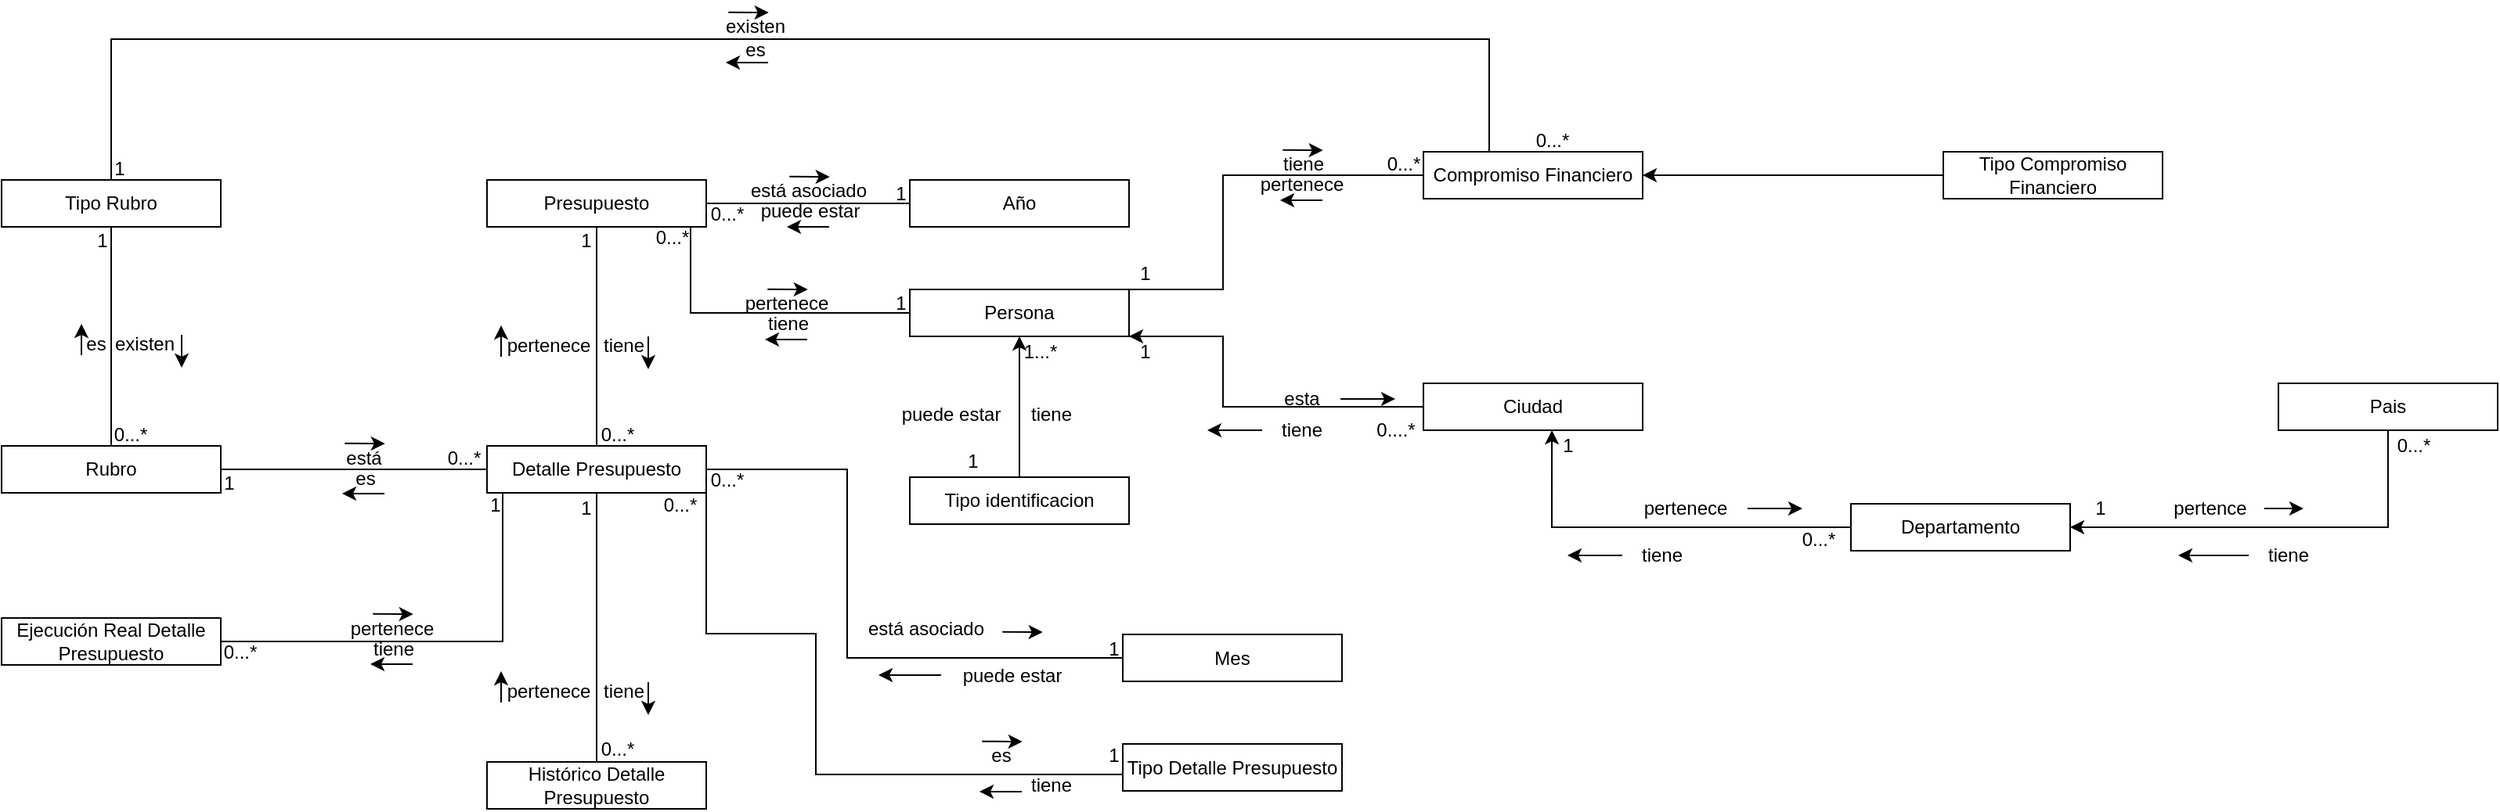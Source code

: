 <mxfile version="20.2.3" type="github">
  <diagram id="MNEVqM8WVslb68oxvZDy" name="Página-1">
    <mxGraphModel dx="827" dy="1621" grid="1" gridSize="10" guides="1" tooltips="1" connect="1" arrows="1" fold="1" page="1" pageScale="1" pageWidth="827" pageHeight="1169" math="0" shadow="0">
      <root>
        <mxCell id="0" />
        <mxCell id="1" parent="0" />
        <mxCell id="2lPSIoi1rSfMS32b6wZL-1" value="Tipo Rubro" style="rounded=0;whiteSpace=wrap;html=1;" parent="1" vertex="1">
          <mxGeometry x="60" y="40" width="140" height="30" as="geometry" />
        </mxCell>
        <mxCell id="2lPSIoi1rSfMS32b6wZL-4" style="edgeStyle=orthogonalEdgeStyle;rounded=0;orthogonalLoop=1;jettySize=auto;html=1;entryX=0.5;entryY=1;entryDx=0;entryDy=0;endArrow=none;endFill=0;" parent="1" source="2lPSIoi1rSfMS32b6wZL-2" target="2lPSIoi1rSfMS32b6wZL-1" edge="1">
          <mxGeometry relative="1" as="geometry" />
        </mxCell>
        <mxCell id="2lPSIoi1rSfMS32b6wZL-14" style="edgeStyle=orthogonalEdgeStyle;rounded=0;orthogonalLoop=1;jettySize=auto;html=1;entryX=0;entryY=0.5;entryDx=0;entryDy=0;endArrow=none;endFill=0;" parent="1" source="2lPSIoi1rSfMS32b6wZL-2" target="2lPSIoi1rSfMS32b6wZL-13" edge="1">
          <mxGeometry relative="1" as="geometry" />
        </mxCell>
        <mxCell id="2lPSIoi1rSfMS32b6wZL-2" value="Rubro" style="rounded=0;whiteSpace=wrap;html=1;" parent="1" vertex="1">
          <mxGeometry x="60" y="210" width="140" height="30" as="geometry" />
        </mxCell>
        <mxCell id="2lPSIoi1rSfMS32b6wZL-5" value="es" style="text;html=1;align=center;verticalAlign=middle;resizable=0;points=[];autosize=1;strokeColor=none;fillColor=none;" parent="1" vertex="1">
          <mxGeometry x="100" y="130" width="40" height="30" as="geometry" />
        </mxCell>
        <mxCell id="2lPSIoi1rSfMS32b6wZL-7" value="" style="endArrow=classic;html=1;rounded=0;" parent="1" edge="1">
          <mxGeometry width="50" height="50" relative="1" as="geometry">
            <mxPoint x="111" y="152" as="sourcePoint" />
            <mxPoint x="111" y="132" as="targetPoint" />
          </mxGeometry>
        </mxCell>
        <mxCell id="2lPSIoi1rSfMS32b6wZL-9" value="existen" style="text;html=1;align=center;verticalAlign=middle;resizable=0;points=[];autosize=1;strokeColor=none;fillColor=none;" parent="1" vertex="1">
          <mxGeometry x="121" y="130" width="60" height="30" as="geometry" />
        </mxCell>
        <mxCell id="2lPSIoi1rSfMS32b6wZL-10" value="" style="endArrow=classic;html=1;rounded=0;" parent="1" edge="1">
          <mxGeometry width="50" height="50" relative="1" as="geometry">
            <mxPoint x="175" y="139" as="sourcePoint" />
            <mxPoint x="175" y="160" as="targetPoint" />
          </mxGeometry>
        </mxCell>
        <mxCell id="2lPSIoi1rSfMS32b6wZL-11" value="1" style="text;html=1;align=center;verticalAlign=middle;resizable=0;points=[];autosize=1;strokeColor=none;fillColor=none;" parent="1" vertex="1">
          <mxGeometry x="109" y="64" width="30" height="30" as="geometry" />
        </mxCell>
        <mxCell id="2lPSIoi1rSfMS32b6wZL-12" value="0...*" style="text;html=1;align=center;verticalAlign=middle;resizable=0;points=[];autosize=1;strokeColor=none;fillColor=none;" parent="1" vertex="1">
          <mxGeometry x="122" y="188" width="40" height="30" as="geometry" />
        </mxCell>
        <mxCell id="2lPSIoi1rSfMS32b6wZL-16" style="edgeStyle=orthogonalEdgeStyle;rounded=0;orthogonalLoop=1;jettySize=auto;html=1;entryX=0.5;entryY=1;entryDx=0;entryDy=0;endArrow=none;endFill=0;" parent="1" source="2lPSIoi1rSfMS32b6wZL-13" target="2lPSIoi1rSfMS32b6wZL-15" edge="1">
          <mxGeometry relative="1" as="geometry" />
        </mxCell>
        <mxCell id="2lPSIoi1rSfMS32b6wZL-23" style="edgeStyle=orthogonalEdgeStyle;rounded=0;orthogonalLoop=1;jettySize=auto;html=1;entryX=0;entryY=0.5;entryDx=0;entryDy=0;endArrow=none;endFill=0;" parent="1" source="2lPSIoi1rSfMS32b6wZL-13" target="2lPSIoi1rSfMS32b6wZL-19" edge="1">
          <mxGeometry relative="1" as="geometry">
            <Array as="points">
              <mxPoint x="600" y="225" />
              <mxPoint x="600" y="346" />
            </Array>
          </mxGeometry>
        </mxCell>
        <mxCell id="2lPSIoi1rSfMS32b6wZL-24" style="edgeStyle=orthogonalEdgeStyle;rounded=0;orthogonalLoop=1;jettySize=auto;html=1;entryX=0;entryY=0.5;entryDx=0;entryDy=0;endArrow=none;endFill=0;" parent="1" source="2lPSIoi1rSfMS32b6wZL-13" target="2lPSIoi1rSfMS32b6wZL-20" edge="1">
          <mxGeometry relative="1" as="geometry">
            <Array as="points">
              <mxPoint x="510" y="330" />
              <mxPoint x="580" y="330" />
              <mxPoint x="580" y="420" />
              <mxPoint x="776" y="420" />
            </Array>
          </mxGeometry>
        </mxCell>
        <mxCell id="2lPSIoi1rSfMS32b6wZL-13" value="Detalle Presupuesto" style="rounded=0;whiteSpace=wrap;html=1;" parent="1" vertex="1">
          <mxGeometry x="370" y="210" width="140" height="30" as="geometry" />
        </mxCell>
        <mxCell id="2lPSIoi1rSfMS32b6wZL-21" style="edgeStyle=orthogonalEdgeStyle;rounded=0;orthogonalLoop=1;jettySize=auto;html=1;entryX=0;entryY=0.5;entryDx=0;entryDy=0;endArrow=none;endFill=0;" parent="1" source="2lPSIoi1rSfMS32b6wZL-15" target="2lPSIoi1rSfMS32b6wZL-17" edge="1">
          <mxGeometry relative="1" as="geometry" />
        </mxCell>
        <mxCell id="2lPSIoi1rSfMS32b6wZL-22" style="edgeStyle=orthogonalEdgeStyle;rounded=0;orthogonalLoop=1;jettySize=auto;html=1;entryX=0;entryY=0.5;entryDx=0;entryDy=0;endArrow=none;endFill=0;" parent="1" source="2lPSIoi1rSfMS32b6wZL-15" target="2lPSIoi1rSfMS32b6wZL-18" edge="1">
          <mxGeometry relative="1" as="geometry">
            <Array as="points">
              <mxPoint x="500" y="125" />
            </Array>
          </mxGeometry>
        </mxCell>
        <mxCell id="2lPSIoi1rSfMS32b6wZL-15" value="Presupuesto" style="rounded=0;whiteSpace=wrap;html=1;" parent="1" vertex="1">
          <mxGeometry x="370" y="40" width="140" height="30" as="geometry" />
        </mxCell>
        <mxCell id="2lPSIoi1rSfMS32b6wZL-17" value="Año" style="rounded=0;whiteSpace=wrap;html=1;" parent="1" vertex="1">
          <mxGeometry x="640" y="40" width="140" height="30" as="geometry" />
        </mxCell>
        <mxCell id="psqMIcBCDNhLzuuul9lC-12" style="edgeStyle=orthogonalEdgeStyle;rounded=0;orthogonalLoop=1;jettySize=auto;html=1;entryX=0;entryY=0.5;entryDx=0;entryDy=0;endArrow=none;endFill=0;startArrow=none;" parent="1" target="psqMIcBCDNhLzuuul9lC-9" edge="1">
          <mxGeometry relative="1" as="geometry">
            <mxPoint x="770" y="110" as="sourcePoint" />
            <Array as="points">
              <mxPoint x="840" y="110" />
              <mxPoint x="840" y="37" />
            </Array>
          </mxGeometry>
        </mxCell>
        <mxCell id="2lPSIoi1rSfMS32b6wZL-18" value="Persona" style="rounded=0;whiteSpace=wrap;html=1;" parent="1" vertex="1">
          <mxGeometry x="640" y="110" width="140" height="30" as="geometry" />
        </mxCell>
        <mxCell id="2lPSIoi1rSfMS32b6wZL-19" value="Mes" style="rounded=0;whiteSpace=wrap;html=1;" parent="1" vertex="1">
          <mxGeometry x="776" y="330.5" width="140" height="30" as="geometry" />
        </mxCell>
        <mxCell id="2lPSIoi1rSfMS32b6wZL-20" value="Tipo Detalle Presupuesto" style="rounded=0;whiteSpace=wrap;html=1;" parent="1" vertex="1">
          <mxGeometry x="776" y="400.5" width="140" height="30" as="geometry" />
        </mxCell>
        <mxCell id="2lPSIoi1rSfMS32b6wZL-26" style="edgeStyle=orthogonalEdgeStyle;rounded=0;orthogonalLoop=1;jettySize=auto;html=1;entryX=0.25;entryY=1;entryDx=0;entryDy=0;endArrow=none;endFill=0;" parent="1" source="2lPSIoi1rSfMS32b6wZL-25" target="2lPSIoi1rSfMS32b6wZL-13" edge="1">
          <mxGeometry relative="1" as="geometry">
            <Array as="points">
              <mxPoint x="380" y="335" />
              <mxPoint x="380" y="240" />
            </Array>
          </mxGeometry>
        </mxCell>
        <mxCell id="2lPSIoi1rSfMS32b6wZL-25" value="Ejecución Real Detalle Presupuesto" style="rounded=0;whiteSpace=wrap;html=1;" parent="1" vertex="1">
          <mxGeometry x="60" y="320" width="140" height="30" as="geometry" />
        </mxCell>
        <mxCell id="2lPSIoi1rSfMS32b6wZL-27" value="pertenece" style="text;html=1;align=center;verticalAlign=middle;resizable=0;points=[];autosize=1;strokeColor=none;fillColor=none;" parent="1" vertex="1">
          <mxGeometry x="369" y="131" width="80" height="30" as="geometry" />
        </mxCell>
        <mxCell id="2lPSIoi1rSfMS32b6wZL-28" value="" style="endArrow=classic;html=1;rounded=0;" parent="1" edge="1">
          <mxGeometry width="50" height="50" relative="1" as="geometry">
            <mxPoint x="379.0" y="153" as="sourcePoint" />
            <mxPoint x="379.0" y="133" as="targetPoint" />
          </mxGeometry>
        </mxCell>
        <mxCell id="2lPSIoi1rSfMS32b6wZL-29" value="tiene" style="text;html=1;align=center;verticalAlign=middle;resizable=0;points=[];autosize=1;strokeColor=none;fillColor=none;" parent="1" vertex="1">
          <mxGeometry x="432" y="131" width="50" height="30" as="geometry" />
        </mxCell>
        <mxCell id="2lPSIoi1rSfMS32b6wZL-30" value="" style="endArrow=classic;html=1;rounded=0;" parent="1" edge="1">
          <mxGeometry width="50" height="50" relative="1" as="geometry">
            <mxPoint x="473" y="140" as="sourcePoint" />
            <mxPoint x="473" y="161" as="targetPoint" />
          </mxGeometry>
        </mxCell>
        <mxCell id="2lPSIoi1rSfMS32b6wZL-31" value="0...*" style="text;html=1;align=center;verticalAlign=middle;resizable=0;points=[];autosize=1;strokeColor=none;fillColor=none;" parent="1" vertex="1">
          <mxGeometry x="433" y="188" width="40" height="30" as="geometry" />
        </mxCell>
        <mxCell id="2lPSIoi1rSfMS32b6wZL-33" value="1" style="text;html=1;align=center;verticalAlign=middle;resizable=0;points=[];autosize=1;strokeColor=none;fillColor=none;" parent="1" vertex="1">
          <mxGeometry x="418" y="64" width="30" height="30" as="geometry" />
        </mxCell>
        <mxCell id="2lPSIoi1rSfMS32b6wZL-34" value="está asociado" style="text;html=1;align=center;verticalAlign=middle;resizable=0;points=[];autosize=1;strokeColor=none;fillColor=none;" parent="1" vertex="1">
          <mxGeometry x="525" y="32" width="100" height="30" as="geometry" />
        </mxCell>
        <mxCell id="2lPSIoi1rSfMS32b6wZL-35" value="puede estar" style="text;html=1;align=center;verticalAlign=middle;resizable=0;points=[];autosize=1;strokeColor=none;fillColor=none;" parent="1" vertex="1">
          <mxGeometry x="531" y="45" width="90" height="30" as="geometry" />
        </mxCell>
        <mxCell id="2lPSIoi1rSfMS32b6wZL-36" value="1" style="text;html=1;align=center;verticalAlign=middle;resizable=0;points=[];autosize=1;strokeColor=none;fillColor=none;" parent="1" vertex="1">
          <mxGeometry x="619" y="34" width="30" height="30" as="geometry" />
        </mxCell>
        <mxCell id="2lPSIoi1rSfMS32b6wZL-37" value="0...*" style="text;html=1;align=center;verticalAlign=middle;resizable=0;points=[];autosize=1;strokeColor=none;fillColor=none;" parent="1" vertex="1">
          <mxGeometry x="503" y="47" width="40" height="30" as="geometry" />
        </mxCell>
        <mxCell id="2lPSIoi1rSfMS32b6wZL-39" value="" style="endArrow=classic;html=1;rounded=0;" parent="1" edge="1">
          <mxGeometry width="50" height="50" relative="1" as="geometry">
            <mxPoint x="588.5" y="70" as="sourcePoint" />
            <mxPoint x="561.5" y="70" as="targetPoint" />
          </mxGeometry>
        </mxCell>
        <mxCell id="2lPSIoi1rSfMS32b6wZL-41" value="" style="endArrow=classic;html=1;rounded=0;" parent="1" edge="1">
          <mxGeometry width="50" height="50" relative="1" as="geometry">
            <mxPoint x="563.13" y="37.87" as="sourcePoint" />
            <mxPoint x="588.88" y="38" as="targetPoint" />
          </mxGeometry>
        </mxCell>
        <mxCell id="2lPSIoi1rSfMS32b6wZL-51" value="pertenece" style="text;html=1;align=center;verticalAlign=middle;resizable=0;points=[];autosize=1;strokeColor=none;fillColor=none;" parent="1" vertex="1">
          <mxGeometry x="521" y="104" width="80" height="30" as="geometry" />
        </mxCell>
        <mxCell id="2lPSIoi1rSfMS32b6wZL-52" value="tiene" style="text;html=1;align=center;verticalAlign=middle;resizable=0;points=[];autosize=1;strokeColor=none;fillColor=none;" parent="1" vertex="1">
          <mxGeometry x="537" y="117" width="50" height="30" as="geometry" />
        </mxCell>
        <mxCell id="2lPSIoi1rSfMS32b6wZL-53" value="" style="endArrow=classic;html=1;rounded=0;" parent="1" edge="1">
          <mxGeometry width="50" height="50" relative="1" as="geometry">
            <mxPoint x="574.5" y="142" as="sourcePoint" />
            <mxPoint x="547.5" y="142" as="targetPoint" />
          </mxGeometry>
        </mxCell>
        <mxCell id="2lPSIoi1rSfMS32b6wZL-54" value="" style="endArrow=classic;html=1;rounded=0;" parent="1" edge="1">
          <mxGeometry width="50" height="50" relative="1" as="geometry">
            <mxPoint x="549.13" y="109.87" as="sourcePoint" />
            <mxPoint x="574.88" y="110" as="targetPoint" />
          </mxGeometry>
        </mxCell>
        <mxCell id="2lPSIoi1rSfMS32b6wZL-55" value="1" style="text;html=1;align=center;verticalAlign=middle;resizable=0;points=[];autosize=1;strokeColor=none;fillColor=none;" parent="1" vertex="1">
          <mxGeometry x="619" y="104" width="30" height="30" as="geometry" />
        </mxCell>
        <mxCell id="2lPSIoi1rSfMS32b6wZL-56" value="0...*" style="text;html=1;align=center;verticalAlign=middle;resizable=0;points=[];autosize=1;strokeColor=none;fillColor=none;" parent="1" vertex="1">
          <mxGeometry x="468" y="62" width="40" height="30" as="geometry" />
        </mxCell>
        <mxCell id="2lPSIoi1rSfMS32b6wZL-61" value="está asociado" style="text;html=1;align=center;verticalAlign=middle;resizable=0;points=[];autosize=1;strokeColor=none;fillColor=none;" parent="1" vertex="1">
          <mxGeometry x="600" y="311.5" width="100" height="30" as="geometry" />
        </mxCell>
        <mxCell id="wEkHFJbUf485L3iCD3ys-9" style="edgeStyle=orthogonalEdgeStyle;rounded=0;orthogonalLoop=1;jettySize=auto;html=1;" edge="1" parent="1" source="2lPSIoi1rSfMS32b6wZL-62">
          <mxGeometry relative="1" as="geometry">
            <mxPoint x="620" y="356.5" as="targetPoint" />
          </mxGeometry>
        </mxCell>
        <mxCell id="2lPSIoi1rSfMS32b6wZL-62" value="puede estar" style="text;html=1;align=center;verticalAlign=middle;resizable=0;points=[];autosize=1;strokeColor=none;fillColor=none;" parent="1" vertex="1">
          <mxGeometry x="660" y="341.5" width="90" height="30" as="geometry" />
        </mxCell>
        <mxCell id="2lPSIoi1rSfMS32b6wZL-64" value="" style="endArrow=classic;html=1;rounded=0;" parent="1" edge="1">
          <mxGeometry width="50" height="50" relative="1" as="geometry">
            <mxPoint x="699.13" y="328.87" as="sourcePoint" />
            <mxPoint x="724.88" y="329" as="targetPoint" />
          </mxGeometry>
        </mxCell>
        <mxCell id="2lPSIoi1rSfMS32b6wZL-65" value="1" style="text;html=1;align=center;verticalAlign=middle;resizable=0;points=[];autosize=1;strokeColor=none;fillColor=none;" parent="1" vertex="1">
          <mxGeometry x="755" y="324.5" width="30" height="30" as="geometry" />
        </mxCell>
        <mxCell id="2lPSIoi1rSfMS32b6wZL-66" value="0...*" style="text;html=1;align=center;verticalAlign=middle;resizable=0;points=[];autosize=1;strokeColor=none;fillColor=none;" parent="1" vertex="1">
          <mxGeometry x="503" y="217" width="40" height="30" as="geometry" />
        </mxCell>
        <mxCell id="2lPSIoi1rSfMS32b6wZL-70" value="es" style="text;html=1;align=center;verticalAlign=middle;resizable=0;points=[];autosize=1;strokeColor=none;fillColor=none;" parent="1" vertex="1">
          <mxGeometry x="678" y="393" width="40" height="30" as="geometry" />
        </mxCell>
        <mxCell id="2lPSIoi1rSfMS32b6wZL-71" value="tiene" style="text;html=1;align=center;verticalAlign=middle;resizable=0;points=[];autosize=1;strokeColor=none;fillColor=none;" parent="1" vertex="1">
          <mxGeometry x="705" y="412" width="50" height="30" as="geometry" />
        </mxCell>
        <mxCell id="2lPSIoi1rSfMS32b6wZL-72" value="" style="endArrow=classic;html=1;rounded=0;" parent="1" edge="1">
          <mxGeometry width="50" height="50" relative="1" as="geometry">
            <mxPoint x="711.5" y="431" as="sourcePoint" />
            <mxPoint x="684.5" y="431" as="targetPoint" />
          </mxGeometry>
        </mxCell>
        <mxCell id="2lPSIoi1rSfMS32b6wZL-73" value="" style="endArrow=classic;html=1;rounded=0;" parent="1" edge="1">
          <mxGeometry width="50" height="50" relative="1" as="geometry">
            <mxPoint x="686.13" y="398.87" as="sourcePoint" />
            <mxPoint x="711.88" y="399" as="targetPoint" />
          </mxGeometry>
        </mxCell>
        <mxCell id="2lPSIoi1rSfMS32b6wZL-74" value="1" style="text;html=1;align=center;verticalAlign=middle;resizable=0;points=[];autosize=1;strokeColor=none;fillColor=none;" parent="1" vertex="1">
          <mxGeometry x="755" y="393" width="30" height="30" as="geometry" />
        </mxCell>
        <mxCell id="2lPSIoi1rSfMS32b6wZL-75" value="0...*" style="text;html=1;align=center;verticalAlign=middle;resizable=0;points=[];autosize=1;strokeColor=none;fillColor=none;" parent="1" vertex="1">
          <mxGeometry x="473" y="232.5" width="40" height="30" as="geometry" />
        </mxCell>
        <mxCell id="2lPSIoi1rSfMS32b6wZL-76" value="pertenece" style="text;html=1;align=center;verticalAlign=middle;resizable=0;points=[];autosize=1;strokeColor=none;fillColor=none;" parent="1" vertex="1">
          <mxGeometry x="269" y="311.5" width="80" height="30" as="geometry" />
        </mxCell>
        <mxCell id="2lPSIoi1rSfMS32b6wZL-77" value="tiene" style="text;html=1;align=center;verticalAlign=middle;resizable=0;points=[];autosize=1;strokeColor=none;fillColor=none;" parent="1" vertex="1">
          <mxGeometry x="285" y="324.5" width="50" height="30" as="geometry" />
        </mxCell>
        <mxCell id="2lPSIoi1rSfMS32b6wZL-78" value="" style="endArrow=classic;html=1;rounded=0;" parent="1" edge="1">
          <mxGeometry width="50" height="50" relative="1" as="geometry">
            <mxPoint x="322.5" y="349.5" as="sourcePoint" />
            <mxPoint x="295.5" y="349.5" as="targetPoint" />
          </mxGeometry>
        </mxCell>
        <mxCell id="2lPSIoi1rSfMS32b6wZL-79" value="" style="endArrow=classic;html=1;rounded=0;" parent="1" edge="1">
          <mxGeometry width="50" height="50" relative="1" as="geometry">
            <mxPoint x="297.13" y="317.37" as="sourcePoint" />
            <mxPoint x="322.88" y="317.5" as="targetPoint" />
          </mxGeometry>
        </mxCell>
        <mxCell id="2lPSIoi1rSfMS32b6wZL-80" value="0...*" style="text;html=1;align=center;verticalAlign=middle;resizable=0;points=[];autosize=1;strokeColor=none;fillColor=none;" parent="1" vertex="1">
          <mxGeometry x="192" y="326.5" width="40" height="30" as="geometry" />
        </mxCell>
        <mxCell id="2lPSIoi1rSfMS32b6wZL-81" value="1" style="text;html=1;align=center;verticalAlign=middle;resizable=0;points=[];autosize=1;strokeColor=none;fillColor=none;" parent="1" vertex="1">
          <mxGeometry x="360" y="232.5" width="30" height="30" as="geometry" />
        </mxCell>
        <mxCell id="2lPSIoi1rSfMS32b6wZL-82" value="está" style="text;html=1;align=center;verticalAlign=middle;resizable=0;points=[];autosize=1;strokeColor=none;fillColor=none;" parent="1" vertex="1">
          <mxGeometry x="266" y="202.5" width="50" height="30" as="geometry" />
        </mxCell>
        <mxCell id="2lPSIoi1rSfMS32b6wZL-83" value="es" style="text;html=1;align=center;verticalAlign=middle;resizable=0;points=[];autosize=1;strokeColor=none;fillColor=none;" parent="1" vertex="1">
          <mxGeometry x="272" y="215.5" width="40" height="30" as="geometry" />
        </mxCell>
        <mxCell id="2lPSIoi1rSfMS32b6wZL-84" value="" style="endArrow=classic;html=1;rounded=0;" parent="1" edge="1">
          <mxGeometry width="50" height="50" relative="1" as="geometry">
            <mxPoint x="304.5" y="240.5" as="sourcePoint" />
            <mxPoint x="277.5" y="240.5" as="targetPoint" />
          </mxGeometry>
        </mxCell>
        <mxCell id="2lPSIoi1rSfMS32b6wZL-85" value="" style="endArrow=classic;html=1;rounded=0;" parent="1" edge="1">
          <mxGeometry width="50" height="50" relative="1" as="geometry">
            <mxPoint x="279.13" y="208.37" as="sourcePoint" />
            <mxPoint x="304.88" y="208.5" as="targetPoint" />
          </mxGeometry>
        </mxCell>
        <mxCell id="2lPSIoi1rSfMS32b6wZL-86" value="0...*" style="text;html=1;align=center;verticalAlign=middle;resizable=0;points=[];autosize=1;strokeColor=none;fillColor=none;" parent="1" vertex="1">
          <mxGeometry x="335" y="202.5" width="40" height="30" as="geometry" />
        </mxCell>
        <mxCell id="2lPSIoi1rSfMS32b6wZL-87" value="1" style="text;html=1;align=center;verticalAlign=middle;resizable=0;points=[];autosize=1;strokeColor=none;fillColor=none;" parent="1" vertex="1">
          <mxGeometry x="190" y="219" width="30" height="30" as="geometry" />
        </mxCell>
        <mxCell id="psqMIcBCDNhLzuuul9lC-2" style="edgeStyle=orthogonalEdgeStyle;rounded=0;orthogonalLoop=1;jettySize=auto;html=1;endArrow=none;endFill=0;" parent="1" source="psqMIcBCDNhLzuuul9lC-1" target="2lPSIoi1rSfMS32b6wZL-13" edge="1">
          <mxGeometry relative="1" as="geometry" />
        </mxCell>
        <mxCell id="psqMIcBCDNhLzuuul9lC-1" value="Histórico Detalle Presupuesto" style="rounded=0;whiteSpace=wrap;html=1;" parent="1" vertex="1">
          <mxGeometry x="370" y="412" width="140" height="30" as="geometry" />
        </mxCell>
        <mxCell id="psqMIcBCDNhLzuuul9lC-3" value="pertenece" style="text;html=1;align=center;verticalAlign=middle;resizable=0;points=[];autosize=1;strokeColor=none;fillColor=none;" parent="1" vertex="1">
          <mxGeometry x="369" y="352" width="80" height="30" as="geometry" />
        </mxCell>
        <mxCell id="psqMIcBCDNhLzuuul9lC-4" value="" style="endArrow=classic;html=1;rounded=0;" parent="1" edge="1">
          <mxGeometry width="50" height="50" relative="1" as="geometry">
            <mxPoint x="379" y="374" as="sourcePoint" />
            <mxPoint x="379" y="354" as="targetPoint" />
          </mxGeometry>
        </mxCell>
        <mxCell id="psqMIcBCDNhLzuuul9lC-5" value="tiene" style="text;html=1;align=center;verticalAlign=middle;resizable=0;points=[];autosize=1;strokeColor=none;fillColor=none;" parent="1" vertex="1">
          <mxGeometry x="432" y="352" width="50" height="30" as="geometry" />
        </mxCell>
        <mxCell id="psqMIcBCDNhLzuuul9lC-6" value="" style="endArrow=classic;html=1;rounded=0;" parent="1" edge="1">
          <mxGeometry width="50" height="50" relative="1" as="geometry">
            <mxPoint x="473" y="361" as="sourcePoint" />
            <mxPoint x="473" y="382" as="targetPoint" />
          </mxGeometry>
        </mxCell>
        <mxCell id="psqMIcBCDNhLzuuul9lC-7" value="1" style="text;html=1;align=center;verticalAlign=middle;resizable=0;points=[];autosize=1;strokeColor=none;fillColor=none;" parent="1" vertex="1">
          <mxGeometry x="418" y="235" width="30" height="30" as="geometry" />
        </mxCell>
        <mxCell id="psqMIcBCDNhLzuuul9lC-8" value="0...*" style="text;html=1;align=center;verticalAlign=middle;resizable=0;points=[];autosize=1;strokeColor=none;fillColor=none;" parent="1" vertex="1">
          <mxGeometry x="433" y="389" width="40" height="30" as="geometry" />
        </mxCell>
        <mxCell id="psqMIcBCDNhLzuuul9lC-11" style="edgeStyle=orthogonalEdgeStyle;rounded=0;orthogonalLoop=1;jettySize=auto;html=1;entryX=0.5;entryY=0;entryDx=0;entryDy=0;endArrow=none;endFill=0;" parent="1" source="psqMIcBCDNhLzuuul9lC-9" target="2lPSIoi1rSfMS32b6wZL-1" edge="1">
          <mxGeometry relative="1" as="geometry">
            <Array as="points">
              <mxPoint x="1010" y="-50" />
              <mxPoint x="130" y="-50" />
            </Array>
          </mxGeometry>
        </mxCell>
        <mxCell id="psqMIcBCDNhLzuuul9lC-9" value="Compromiso Financiero" style="rounded=0;whiteSpace=wrap;html=1;" parent="1" vertex="1">
          <mxGeometry x="968" y="22" width="140" height="30" as="geometry" />
        </mxCell>
        <mxCell id="psqMIcBCDNhLzuuul9lC-16" value="pertenece" style="text;html=1;align=center;verticalAlign=middle;resizable=0;points=[];autosize=1;strokeColor=none;fillColor=none;" parent="1" vertex="1">
          <mxGeometry x="850" y="28" width="80" height="30" as="geometry" />
        </mxCell>
        <mxCell id="psqMIcBCDNhLzuuul9lC-17" value="tiene" style="text;html=1;align=center;verticalAlign=middle;resizable=0;points=[];autosize=1;strokeColor=none;fillColor=none;" parent="1" vertex="1">
          <mxGeometry x="866" y="15" width="50" height="30" as="geometry" />
        </mxCell>
        <mxCell id="psqMIcBCDNhLzuuul9lC-18" value="" style="endArrow=classic;html=1;rounded=0;" parent="1" edge="1">
          <mxGeometry width="50" height="50" relative="1" as="geometry">
            <mxPoint x="903.5" y="53" as="sourcePoint" />
            <mxPoint x="876.5" y="53" as="targetPoint" />
          </mxGeometry>
        </mxCell>
        <mxCell id="psqMIcBCDNhLzuuul9lC-19" value="" style="endArrow=classic;html=1;rounded=0;" parent="1" edge="1">
          <mxGeometry width="50" height="50" relative="1" as="geometry">
            <mxPoint x="878.13" y="20.87" as="sourcePoint" />
            <mxPoint x="903.88" y="21" as="targetPoint" />
          </mxGeometry>
        </mxCell>
        <mxCell id="psqMIcBCDNhLzuuul9lC-21" value="0...*" style="text;html=1;align=center;verticalAlign=middle;resizable=0;points=[];autosize=1;strokeColor=none;fillColor=none;" parent="1" vertex="1">
          <mxGeometry x="935" y="15" width="40" height="30" as="geometry" />
        </mxCell>
        <mxCell id="psqMIcBCDNhLzuuul9lC-22" value="es" style="text;html=1;align=center;verticalAlign=middle;resizable=0;points=[];autosize=1;strokeColor=none;fillColor=none;" parent="1" vertex="1">
          <mxGeometry x="521" y="-58" width="40" height="30" as="geometry" />
        </mxCell>
        <mxCell id="psqMIcBCDNhLzuuul9lC-23" value="existen" style="text;html=1;align=center;verticalAlign=middle;resizable=0;points=[];autosize=1;strokeColor=none;fillColor=none;" parent="1" vertex="1">
          <mxGeometry x="511" y="-73" width="60" height="30" as="geometry" />
        </mxCell>
        <mxCell id="psqMIcBCDNhLzuuul9lC-33" value="" style="endArrow=classic;html=1;rounded=0;" parent="1" edge="1">
          <mxGeometry width="50" height="50" relative="1" as="geometry">
            <mxPoint x="549.5" y="-35" as="sourcePoint" />
            <mxPoint x="522.5" y="-35" as="targetPoint" />
          </mxGeometry>
        </mxCell>
        <mxCell id="psqMIcBCDNhLzuuul9lC-34" value="" style="endArrow=classic;html=1;rounded=0;" parent="1" edge="1">
          <mxGeometry width="50" height="50" relative="1" as="geometry">
            <mxPoint x="524.13" y="-67.13" as="sourcePoint" />
            <mxPoint x="549.88" y="-67" as="targetPoint" />
          </mxGeometry>
        </mxCell>
        <mxCell id="psqMIcBCDNhLzuuul9lC-35" value="0...*" style="text;html=1;align=center;verticalAlign=middle;resizable=0;points=[];autosize=1;strokeColor=none;fillColor=none;" parent="1" vertex="1">
          <mxGeometry x="1030" width="40" height="30" as="geometry" />
        </mxCell>
        <mxCell id="psqMIcBCDNhLzuuul9lC-36" value="1" style="text;html=1;align=center;verticalAlign=middle;resizable=0;points=[];autosize=1;strokeColor=none;fillColor=none;" parent="1" vertex="1">
          <mxGeometry x="120" y="18" width="30" height="30" as="geometry" />
        </mxCell>
        <mxCell id="wEkHFJbUf485L3iCD3ys-7" style="edgeStyle=orthogonalEdgeStyle;rounded=0;orthogonalLoop=1;jettySize=auto;html=1;entryX=1;entryY=1;entryDx=0;entryDy=0;" edge="1" parent="1" source="wEkHFJbUf485L3iCD3ys-2" target="2lPSIoi1rSfMS32b6wZL-18">
          <mxGeometry relative="1" as="geometry">
            <Array as="points">
              <mxPoint x="840" y="185" />
              <mxPoint x="840" y="140" />
            </Array>
          </mxGeometry>
        </mxCell>
        <mxCell id="wEkHFJbUf485L3iCD3ys-2" value="Ciudad" style="rounded=0;whiteSpace=wrap;html=1;" vertex="1" parent="1">
          <mxGeometry x="968" y="170" width="140" height="30" as="geometry" />
        </mxCell>
        <mxCell id="wEkHFJbUf485L3iCD3ys-19" style="edgeStyle=orthogonalEdgeStyle;rounded=0;orthogonalLoop=1;jettySize=auto;html=1;entryX=0.586;entryY=1;entryDx=0;entryDy=0;entryPerimeter=0;" edge="1" parent="1" source="wEkHFJbUf485L3iCD3ys-3" target="wEkHFJbUf485L3iCD3ys-2">
          <mxGeometry relative="1" as="geometry" />
        </mxCell>
        <mxCell id="wEkHFJbUf485L3iCD3ys-3" value="Departamento" style="rounded=0;whiteSpace=wrap;html=1;" vertex="1" parent="1">
          <mxGeometry x="1241" y="247" width="140" height="30" as="geometry" />
        </mxCell>
        <mxCell id="wEkHFJbUf485L3iCD3ys-20" style="edgeStyle=orthogonalEdgeStyle;rounded=0;orthogonalLoop=1;jettySize=auto;html=1;" edge="1" parent="1" source="wEkHFJbUf485L3iCD3ys-4" target="wEkHFJbUf485L3iCD3ys-3">
          <mxGeometry relative="1" as="geometry">
            <Array as="points">
              <mxPoint x="1584" y="262" />
            </Array>
          </mxGeometry>
        </mxCell>
        <mxCell id="wEkHFJbUf485L3iCD3ys-4" value="Pais" style="rounded=0;whiteSpace=wrap;html=1;" vertex="1" parent="1">
          <mxGeometry x="1514" y="170" width="140" height="30" as="geometry" />
        </mxCell>
        <mxCell id="wEkHFJbUf485L3iCD3ys-6" style="edgeStyle=orthogonalEdgeStyle;rounded=0;orthogonalLoop=1;jettySize=auto;html=1;entryX=1;entryY=0.5;entryDx=0;entryDy=0;" edge="1" parent="1" source="wEkHFJbUf485L3iCD3ys-5" target="psqMIcBCDNhLzuuul9lC-9">
          <mxGeometry relative="1" as="geometry" />
        </mxCell>
        <mxCell id="wEkHFJbUf485L3iCD3ys-5" value="Tipo Compromiso Financiero&lt;br&gt;" style="rounded=0;whiteSpace=wrap;html=1;" vertex="1" parent="1">
          <mxGeometry x="1300" y="22" width="140" height="30" as="geometry" />
        </mxCell>
        <mxCell id="wEkHFJbUf485L3iCD3ys-8" value="1" style="text;html=1;align=center;verticalAlign=middle;resizable=0;points=[];autosize=1;strokeColor=none;fillColor=none;" vertex="1" parent="1">
          <mxGeometry x="775" y="85" width="30" height="30" as="geometry" />
        </mxCell>
        <mxCell id="wEkHFJbUf485L3iCD3ys-11" style="edgeStyle=orthogonalEdgeStyle;rounded=0;orthogonalLoop=1;jettySize=auto;html=1;entryX=0.5;entryY=1;entryDx=0;entryDy=0;" edge="1" parent="1" source="wEkHFJbUf485L3iCD3ys-10" target="2lPSIoi1rSfMS32b6wZL-18">
          <mxGeometry relative="1" as="geometry" />
        </mxCell>
        <mxCell id="wEkHFJbUf485L3iCD3ys-10" value="Tipo identificacion" style="rounded=0;whiteSpace=wrap;html=1;" vertex="1" parent="1">
          <mxGeometry x="640" y="230" width="140" height="30" as="geometry" />
        </mxCell>
        <mxCell id="wEkHFJbUf485L3iCD3ys-13" value="1...*" style="text;html=1;align=center;verticalAlign=middle;resizable=0;points=[];autosize=1;strokeColor=none;fillColor=none;" vertex="1" parent="1">
          <mxGeometry x="703" y="135" width="40" height="30" as="geometry" />
        </mxCell>
        <mxCell id="wEkHFJbUf485L3iCD3ys-16" value="1" style="text;html=1;align=center;verticalAlign=middle;resizable=0;points=[];autosize=1;strokeColor=none;fillColor=none;" vertex="1" parent="1">
          <mxGeometry x="665" y="205" width="30" height="30" as="geometry" />
        </mxCell>
        <mxCell id="wEkHFJbUf485L3iCD3ys-17" value="tiene" style="text;html=1;align=center;verticalAlign=middle;resizable=0;points=[];autosize=1;strokeColor=none;fillColor=none;" vertex="1" parent="1">
          <mxGeometry x="705" y="175" width="50" height="30" as="geometry" />
        </mxCell>
        <mxCell id="wEkHFJbUf485L3iCD3ys-18" value="puede estar" style="text;html=1;align=center;verticalAlign=middle;resizable=0;points=[];autosize=1;strokeColor=none;fillColor=none;" vertex="1" parent="1">
          <mxGeometry x="621" y="175" width="90" height="30" as="geometry" />
        </mxCell>
        <mxCell id="wEkHFJbUf485L3iCD3ys-24" style="edgeStyle=orthogonalEdgeStyle;rounded=0;orthogonalLoop=1;jettySize=auto;html=1;" edge="1" parent="1" source="wEkHFJbUf485L3iCD3ys-21">
          <mxGeometry relative="1" as="geometry">
            <mxPoint x="1210" y="250" as="targetPoint" />
          </mxGeometry>
        </mxCell>
        <mxCell id="wEkHFJbUf485L3iCD3ys-21" value="pertenece" style="text;html=1;align=center;verticalAlign=middle;resizable=0;points=[];autosize=1;strokeColor=none;fillColor=none;" vertex="1" parent="1">
          <mxGeometry x="1095" y="235" width="80" height="30" as="geometry" />
        </mxCell>
        <mxCell id="wEkHFJbUf485L3iCD3ys-23" style="edgeStyle=orthogonalEdgeStyle;rounded=0;orthogonalLoop=1;jettySize=auto;html=1;" edge="1" parent="1" source="wEkHFJbUf485L3iCD3ys-22">
          <mxGeometry relative="1" as="geometry">
            <mxPoint x="1530" y="250" as="targetPoint" />
          </mxGeometry>
        </mxCell>
        <mxCell id="wEkHFJbUf485L3iCD3ys-22" value="pertence" style="text;html=1;align=center;verticalAlign=middle;resizable=0;points=[];autosize=1;strokeColor=none;fillColor=none;" vertex="1" parent="1">
          <mxGeometry x="1435" y="235" width="70" height="30" as="geometry" />
        </mxCell>
        <mxCell id="wEkHFJbUf485L3iCD3ys-26" style="edgeStyle=orthogonalEdgeStyle;rounded=0;orthogonalLoop=1;jettySize=auto;html=1;" edge="1" parent="1" source="wEkHFJbUf485L3iCD3ys-25">
          <mxGeometry relative="1" as="geometry">
            <mxPoint x="950" y="180" as="targetPoint" />
          </mxGeometry>
        </mxCell>
        <mxCell id="wEkHFJbUf485L3iCD3ys-25" value="esta" style="text;html=1;align=center;verticalAlign=middle;resizable=0;points=[];autosize=1;strokeColor=none;fillColor=none;" vertex="1" parent="1">
          <mxGeometry x="865" y="165" width="50" height="30" as="geometry" />
        </mxCell>
        <mxCell id="wEkHFJbUf485L3iCD3ys-28" style="edgeStyle=orthogonalEdgeStyle;rounded=0;orthogonalLoop=1;jettySize=auto;html=1;" edge="1" parent="1" source="wEkHFJbUf485L3iCD3ys-27">
          <mxGeometry relative="1" as="geometry">
            <mxPoint x="830" y="200" as="targetPoint" />
          </mxGeometry>
        </mxCell>
        <mxCell id="wEkHFJbUf485L3iCD3ys-27" value="tiene" style="text;html=1;align=center;verticalAlign=middle;resizable=0;points=[];autosize=1;strokeColor=none;fillColor=none;" vertex="1" parent="1">
          <mxGeometry x="865" y="185" width="50" height="30" as="geometry" />
        </mxCell>
        <mxCell id="wEkHFJbUf485L3iCD3ys-30" style="edgeStyle=orthogonalEdgeStyle;rounded=0;orthogonalLoop=1;jettySize=auto;html=1;" edge="1" parent="1" source="wEkHFJbUf485L3iCD3ys-29">
          <mxGeometry relative="1" as="geometry">
            <mxPoint x="1060" y="280" as="targetPoint" />
          </mxGeometry>
        </mxCell>
        <mxCell id="wEkHFJbUf485L3iCD3ys-29" value="tiene" style="text;html=1;align=center;verticalAlign=middle;resizable=0;points=[];autosize=1;strokeColor=none;fillColor=none;" vertex="1" parent="1">
          <mxGeometry x="1095" y="265" width="50" height="30" as="geometry" />
        </mxCell>
        <mxCell id="wEkHFJbUf485L3iCD3ys-32" style="edgeStyle=orthogonalEdgeStyle;rounded=0;orthogonalLoop=1;jettySize=auto;html=1;" edge="1" parent="1" source="wEkHFJbUf485L3iCD3ys-31">
          <mxGeometry relative="1" as="geometry">
            <mxPoint x="1450" y="280" as="targetPoint" />
          </mxGeometry>
        </mxCell>
        <mxCell id="wEkHFJbUf485L3iCD3ys-31" value="tiene" style="text;html=1;align=center;verticalAlign=middle;resizable=0;points=[];autosize=1;strokeColor=none;fillColor=none;" vertex="1" parent="1">
          <mxGeometry x="1495" y="265" width="50" height="30" as="geometry" />
        </mxCell>
        <mxCell id="wEkHFJbUf485L3iCD3ys-34" value="1" style="text;html=1;align=center;verticalAlign=middle;resizable=0;points=[];autosize=1;strokeColor=none;fillColor=none;" vertex="1" parent="1">
          <mxGeometry x="1385" y="235" width="30" height="30" as="geometry" />
        </mxCell>
        <mxCell id="wEkHFJbUf485L3iCD3ys-35" value="0...*" style="text;html=1;align=center;verticalAlign=middle;resizable=0;points=[];autosize=1;strokeColor=none;fillColor=none;" vertex="1" parent="1">
          <mxGeometry x="1580" y="195" width="40" height="30" as="geometry" />
        </mxCell>
        <mxCell id="wEkHFJbUf485L3iCD3ys-37" value="0...*" style="text;html=1;align=center;verticalAlign=middle;resizable=0;points=[];autosize=1;strokeColor=none;fillColor=none;" vertex="1" parent="1">
          <mxGeometry x="1200" y="255" width="40" height="30" as="geometry" />
        </mxCell>
        <mxCell id="wEkHFJbUf485L3iCD3ys-38" value="1" style="text;html=1;align=center;verticalAlign=middle;resizable=0;points=[];autosize=1;strokeColor=none;fillColor=none;" vertex="1" parent="1">
          <mxGeometry x="1045" y="195" width="30" height="30" as="geometry" />
        </mxCell>
        <mxCell id="wEkHFJbUf485L3iCD3ys-39" value="0....*" style="text;html=1;align=center;verticalAlign=middle;resizable=0;points=[];autosize=1;strokeColor=none;fillColor=none;" vertex="1" parent="1">
          <mxGeometry x="925" y="185" width="50" height="30" as="geometry" />
        </mxCell>
        <mxCell id="wEkHFJbUf485L3iCD3ys-40" value="1" style="text;html=1;align=center;verticalAlign=middle;resizable=0;points=[];autosize=1;strokeColor=none;fillColor=none;" vertex="1" parent="1">
          <mxGeometry x="775" y="135" width="30" height="30" as="geometry" />
        </mxCell>
      </root>
    </mxGraphModel>
  </diagram>
</mxfile>
